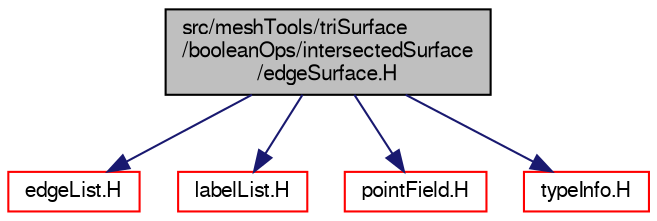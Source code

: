 digraph "src/meshTools/triSurface/booleanOps/intersectedSurface/edgeSurface.H"
{
  bgcolor="transparent";
  edge [fontname="FreeSans",fontsize="10",labelfontname="FreeSans",labelfontsize="10"];
  node [fontname="FreeSans",fontsize="10",shape=record];
  Node0 [label="src/meshTools/triSurface\l/booleanOps/intersectedSurface\l/edgeSurface.H",height=0.2,width=0.4,color="black", fillcolor="grey75", style="filled", fontcolor="black"];
  Node0 -> Node1 [color="midnightblue",fontsize="10",style="solid",fontname="FreeSans"];
  Node1 [label="edgeList.H",height=0.2,width=0.4,color="red",URL="$a11312.html"];
  Node0 -> Node79 [color="midnightblue",fontsize="10",style="solid",fontname="FreeSans"];
  Node79 [label="labelList.H",height=0.2,width=0.4,color="red",URL="$a12380.html"];
  Node0 -> Node59 [color="midnightblue",fontsize="10",style="solid",fontname="FreeSans"];
  Node59 [label="pointField.H",height=0.2,width=0.4,color="red",URL="$a12062.html"];
  Node0 -> Node120 [color="midnightblue",fontsize="10",style="solid",fontname="FreeSans"];
  Node120 [label="typeInfo.H",height=0.2,width=0.4,color="red",URL="$a09341.html"];
}
